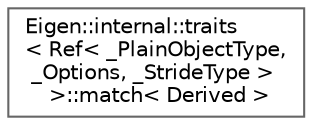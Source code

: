 digraph "Graphical Class Hierarchy"
{
 // LATEX_PDF_SIZE
  bgcolor="transparent";
  edge [fontname=Helvetica,fontsize=10,labelfontname=Helvetica,labelfontsize=10];
  node [fontname=Helvetica,fontsize=10,shape=box,height=0.2,width=0.4];
  rankdir="LR";
  Node0 [id="Node000000",label="Eigen::internal::traits\l\< Ref\< _PlainObjectType,\l _Options, _StrideType \>\l \>::match\< Derived \>",height=0.2,width=0.4,color="grey40", fillcolor="white", style="filled",URL="$structEigen_1_1internal_1_1traits_3_01Ref_3_01__PlainObjectType_00_01__Options_00_01__StrideType_01_4_01_4_1_1match.html",tooltip=" "];
}
